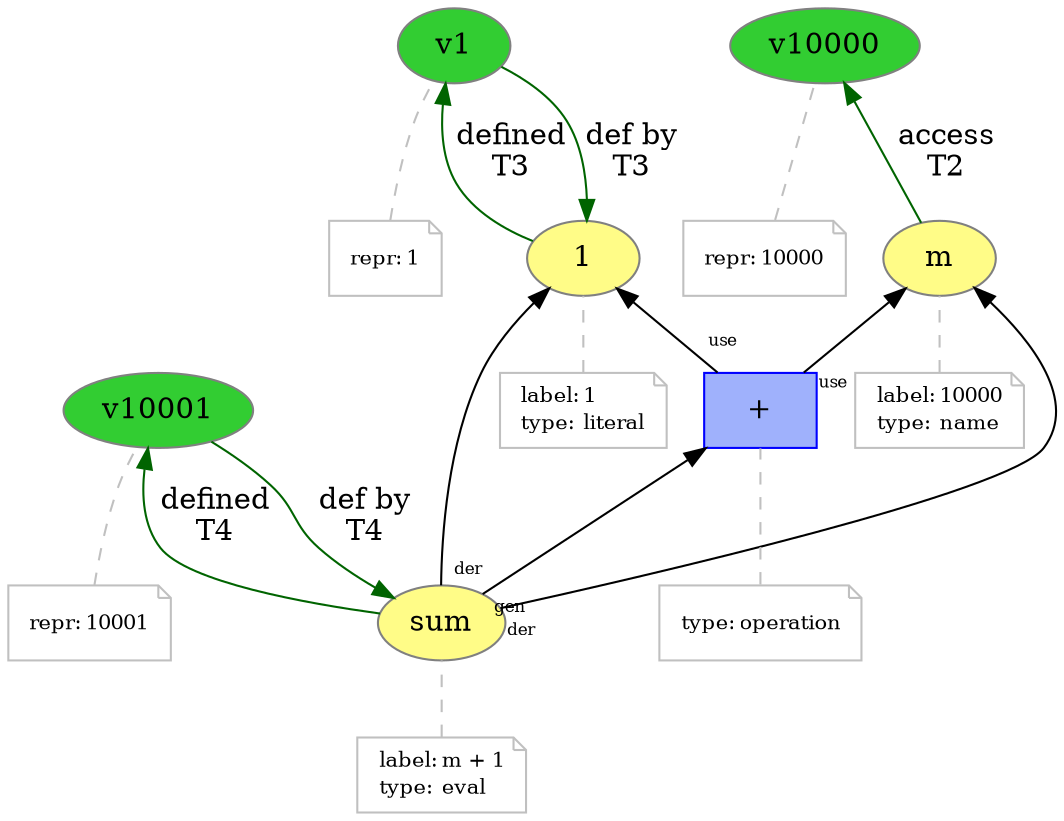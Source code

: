 digraph "PROV" { size="16,12"; rankdir="BT";
"http://example.org/m" [fillcolor="#FFFC87",color="#808080",style="filled",label="m",URL="http://example.org/m"]
"http://example.org/m-attrs" [color="gray",shape="note",fontsize="10",fontcolor="black",label=<<TABLE cellpadding="0" border="0">
	<TR>
	    <TD align="left">label:</TD>
	    <TD align="left">10000</TD>
	</TR>
	<TR>
	    <TD align="left">type:</TD>
	    <TD align="left">name</TD>
	</TR>
</TABLE>>]
"http://example.org/m-attrs" -> "http://example.org/m" [color="gray",style="dashed",arrowhead="none"]
"http://example.org/v10000" [fillcolor="#32CD32",color="#808080",style="filled",label="v10000",URL="http://example.org/v10000"]
"http://example.org/v10000-attrs" [color="gray",shape="note",fontsize="10",fontcolor="black",label=<<TABLE cellpadding="0" border="0">
	<TR>
	    <TD align="left">repr:</TD>
	    <TD align="left">10000</TD>
	</TR>
</TABLE>>]
"http://example.org/v10000-attrs" -> "http://example.org/v10000" [color="gray",style="dashed",arrowhead="none"]
"http://example.org/m" -> "http://example.org/v10000" [fontsize="14",labeldistance="1.5",color="darkgreen",labelangle="60.0",rotation="20",label="access
T2"]
"http://example.org/1" [fillcolor="#FFFC87",color="#808080",style="filled",label="1",URL="http://example.org/1"]
"http://example.org/1-attrs" [color="gray",shape="note",fontsize="10",fontcolor="black",label=<<TABLE cellpadding="0" border="0">
	<TR>
	    <TD align="left">label:</TD>
	    <TD align="left">1</TD>
	</TR>
	<TR>
	    <TD align="left">type:</TD>
	    <TD align="left">literal</TD>
	</TR>
</TABLE>>]
"http://example.org/1-attrs" -> "http://example.org/1" [color="gray",style="dashed",arrowhead="none"]
"http://example.org/v1" [fillcolor="#32CD32",color="#808080",style="filled",label="v1",URL="http://example.org/v1"]
"http://example.org/v1-attrs" [color="gray",shape="note",fontsize="10",fontcolor="black",label=<<TABLE cellpadding="0" border="0">
	<TR>
	    <TD align="left">repr:</TD>
	    <TD align="left">1</TD>
	</TR>
</TABLE>>]
"http://example.org/v1-attrs" -> "http://example.org/v1" [color="gray",style="dashed",arrowhead="none"]
"http://example.org/1" -> "http://example.org/v1" [fontsize="14",labeldistance="1.5",color="darkgreen",labelangle="60.0",rotation="20",label="defined
T3"]
"http://example.org/v1" -> "http://example.org/1" [fontsize="14",labeldistance="1.5",color="darkgreen",labelangle="60.0",rotation="20",label="def by
T3"]
"http://example.org/sum" [fillcolor="#FFFC87",color="#808080",style="filled",label="sum",URL="http://example.org/sum"]
"http://example.org/sum-attrs" [color="gray",shape="note",fontsize="10",fontcolor="black",label=<<TABLE cellpadding="0" border="0">
	<TR>
	    <TD align="left">label:</TD>
	    <TD align="left">m + 1</TD>
	</TR>
	<TR>
	    <TD align="left">type:</TD>
	    <TD align="left">eval</TD>
	</TR>
</TABLE>>]
"http://example.org/sum-attrs" -> "http://example.org/sum" [color="gray",style="dashed",arrowhead="none"]
"http://example.org/v10001" [fillcolor="#32CD32",color="#808080",style="filled",label="v10001",URL="http://example.org/v10001"]
"http://example.org/v10001-attrs" [color="gray",shape="note",fontsize="10",fontcolor="black",label=<<TABLE cellpadding="0" border="0">
	<TR>
	    <TD align="left">repr:</TD>
	    <TD align="left">10001</TD>
	</TR>
</TABLE>>]
"http://example.org/v10001-attrs" -> "http://example.org/v10001" [color="gray",style="dashed",arrowhead="none"]
"http://example.org/sum" -> "http://example.org/v10001" [fontsize="14",labeldistance="1.5",color="darkgreen",labelangle="60.0",rotation="20",label="defined
T4"]
"http://example.org/v10001" -> "http://example.org/sum" [fontsize="14",labeldistance="1.5",color="darkgreen",labelangle="60.0",rotation="20",label="def by
T4"]
"http://example.org/+" [fillcolor="#9FB1FC",color="#0000FF",shape="polygon",sides="4",style="filled",label="+",URL="http://example.org/+"]
"http://example.org/+-attrs" [color="gray",shape="note",fontsize="10",fontcolor="black",label=<<TABLE cellpadding="0" border="0">
	<TR>
	    <TD align="left">type:</TD>
	    <TD align="left">operation</TD>
	</TR>
</TABLE>>]
"http://example.org/+-attrs" -> "http://example.org/+" [color="gray",style="dashed",arrowhead="none"]
"http://example.org/sum" -> "http://example.org/m" [labelfontsize="8",labeldistance="1.5",labelangle="60.0",rotation="20",taillabel="der"]
"http://example.org/sum" -> "http://example.org/1" [labelfontsize="8",labeldistance="1.5",labelangle="60.0",rotation="20",taillabel="der"]
"http://example.org/+" -> "http://example.org/m" [labelfontsize="8",labeldistance="1.5",labelangle="60.0",rotation="20",taillabel="use"]
"http://example.org/+" -> "http://example.org/1" [labelfontsize="8",labeldistance="1.5",labelangle="60.0",rotation="20",taillabel="use"]
"http://example.org/sum" -> "http://example.org/+" [labelfontsize="8",labeldistance="1.5",labelangle="60.0",rotation="20",taillabel="gen"]
}